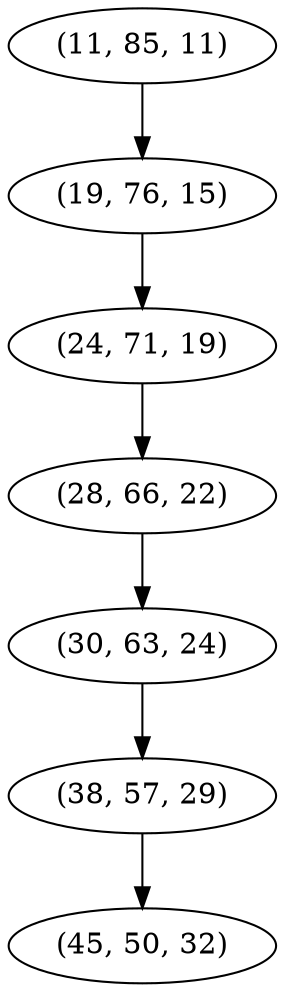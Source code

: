 digraph tree {
    "(11, 85, 11)";
    "(19, 76, 15)";
    "(24, 71, 19)";
    "(28, 66, 22)";
    "(30, 63, 24)";
    "(38, 57, 29)";
    "(45, 50, 32)";
    "(11, 85, 11)" -> "(19, 76, 15)";
    "(19, 76, 15)" -> "(24, 71, 19)";
    "(24, 71, 19)" -> "(28, 66, 22)";
    "(28, 66, 22)" -> "(30, 63, 24)";
    "(30, 63, 24)" -> "(38, 57, 29)";
    "(38, 57, 29)" -> "(45, 50, 32)";
}
